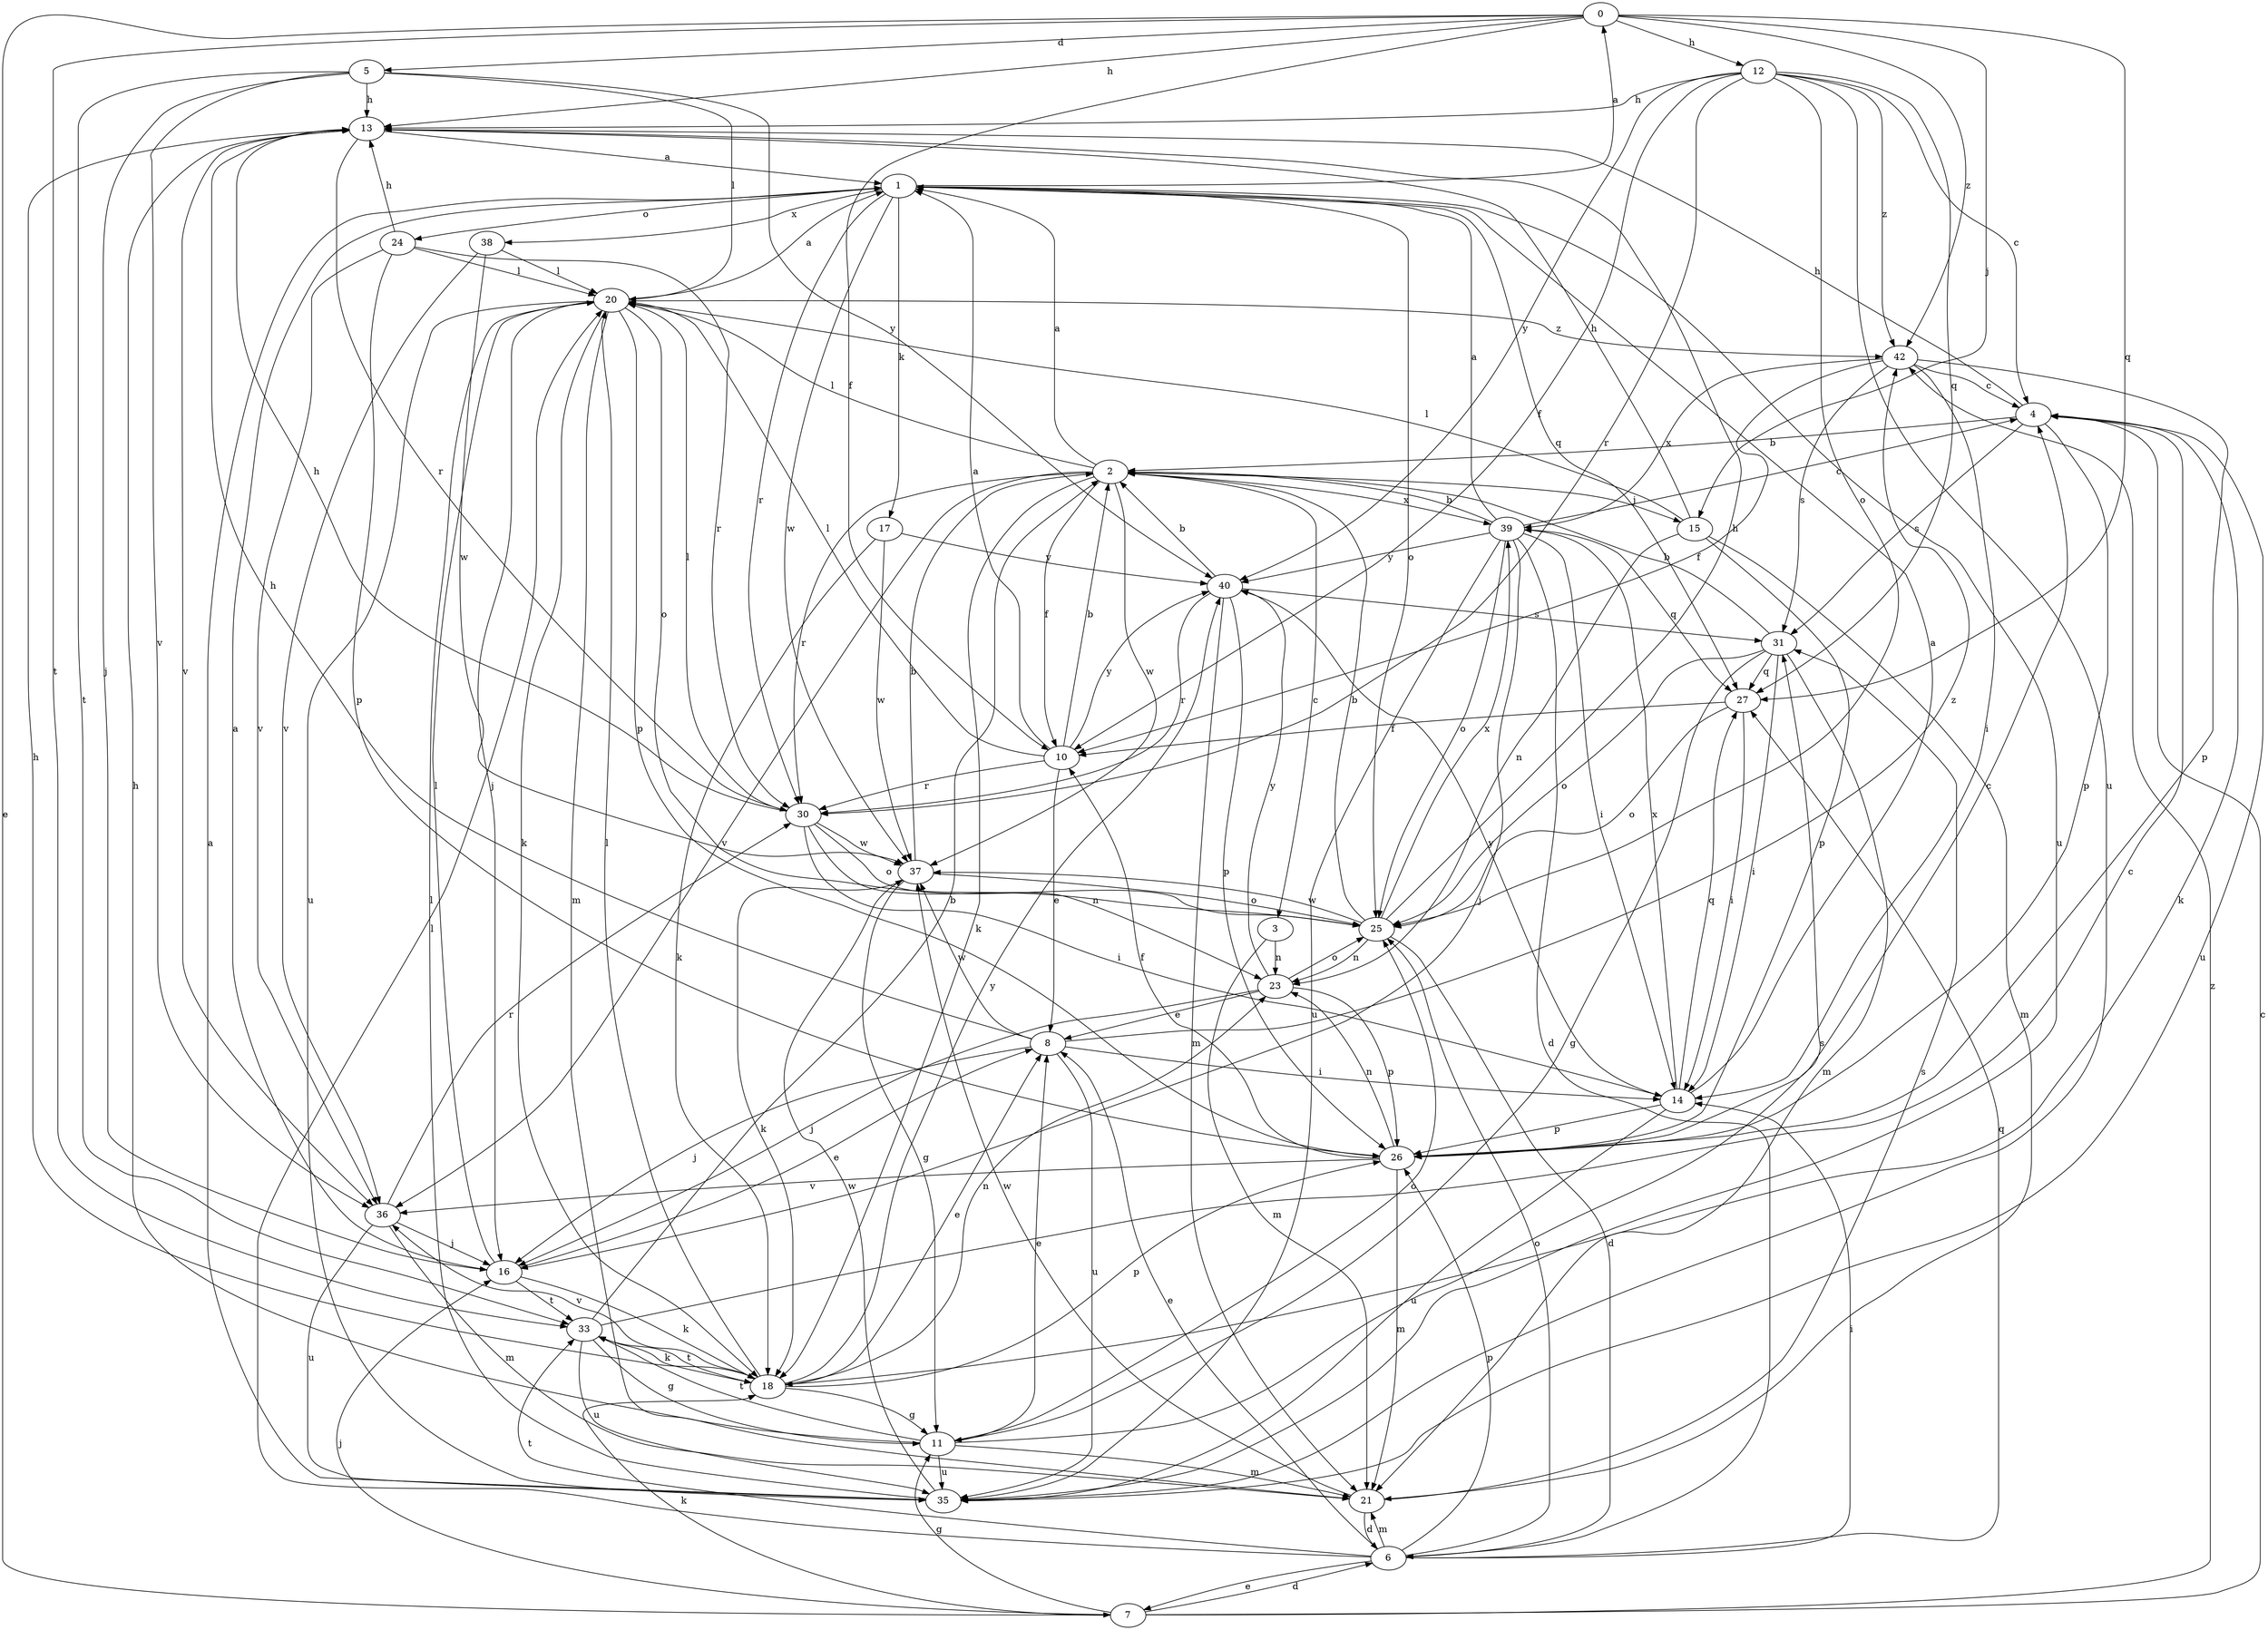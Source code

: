 strict digraph  {
0;
1;
2;
3;
4;
5;
6;
7;
8;
10;
11;
12;
13;
14;
15;
16;
17;
18;
20;
21;
23;
24;
25;
26;
27;
30;
31;
33;
35;
36;
37;
38;
39;
40;
42;
0 -> 5  [label=d];
0 -> 7  [label=e];
0 -> 10  [label=f];
0 -> 12  [label=h];
0 -> 13  [label=h];
0 -> 15  [label=j];
0 -> 27  [label=q];
0 -> 33  [label=t];
0 -> 42  [label=z];
1 -> 0  [label=a];
1 -> 17  [label=k];
1 -> 24  [label=o];
1 -> 25  [label=o];
1 -> 27  [label=q];
1 -> 30  [label=r];
1 -> 35  [label=u];
1 -> 37  [label=w];
1 -> 38  [label=x];
2 -> 1  [label=a];
2 -> 3  [label=c];
2 -> 10  [label=f];
2 -> 15  [label=j];
2 -> 18  [label=k];
2 -> 20  [label=l];
2 -> 30  [label=r];
2 -> 36  [label=v];
2 -> 37  [label=w];
2 -> 39  [label=x];
3 -> 21  [label=m];
3 -> 23  [label=n];
4 -> 2  [label=b];
4 -> 13  [label=h];
4 -> 18  [label=k];
4 -> 26  [label=p];
4 -> 31  [label=s];
4 -> 35  [label=u];
5 -> 13  [label=h];
5 -> 16  [label=j];
5 -> 20  [label=l];
5 -> 33  [label=t];
5 -> 36  [label=v];
5 -> 40  [label=y];
6 -> 7  [label=e];
6 -> 8  [label=e];
6 -> 14  [label=i];
6 -> 20  [label=l];
6 -> 21  [label=m];
6 -> 25  [label=o];
6 -> 26  [label=p];
6 -> 27  [label=q];
6 -> 33  [label=t];
7 -> 4  [label=c];
7 -> 6  [label=d];
7 -> 11  [label=g];
7 -> 16  [label=j];
7 -> 18  [label=k];
7 -> 42  [label=z];
8 -> 13  [label=h];
8 -> 14  [label=i];
8 -> 16  [label=j];
8 -> 35  [label=u];
8 -> 37  [label=w];
8 -> 42  [label=z];
10 -> 1  [label=a];
10 -> 2  [label=b];
10 -> 8  [label=e];
10 -> 20  [label=l];
10 -> 30  [label=r];
10 -> 40  [label=y];
11 -> 8  [label=e];
11 -> 13  [label=h];
11 -> 21  [label=m];
11 -> 25  [label=o];
11 -> 31  [label=s];
11 -> 33  [label=t];
11 -> 35  [label=u];
12 -> 4  [label=c];
12 -> 10  [label=f];
12 -> 13  [label=h];
12 -> 25  [label=o];
12 -> 27  [label=q];
12 -> 30  [label=r];
12 -> 35  [label=u];
12 -> 40  [label=y];
12 -> 42  [label=z];
13 -> 1  [label=a];
13 -> 30  [label=r];
13 -> 36  [label=v];
14 -> 1  [label=a];
14 -> 26  [label=p];
14 -> 27  [label=q];
14 -> 35  [label=u];
14 -> 39  [label=x];
14 -> 40  [label=y];
15 -> 13  [label=h];
15 -> 20  [label=l];
15 -> 21  [label=m];
15 -> 23  [label=n];
15 -> 26  [label=p];
16 -> 1  [label=a];
16 -> 8  [label=e];
16 -> 18  [label=k];
16 -> 20  [label=l];
16 -> 33  [label=t];
17 -> 18  [label=k];
17 -> 37  [label=w];
17 -> 40  [label=y];
18 -> 8  [label=e];
18 -> 11  [label=g];
18 -> 13  [label=h];
18 -> 20  [label=l];
18 -> 23  [label=n];
18 -> 26  [label=p];
18 -> 33  [label=t];
18 -> 36  [label=v];
18 -> 40  [label=y];
20 -> 1  [label=a];
20 -> 16  [label=j];
20 -> 18  [label=k];
20 -> 21  [label=m];
20 -> 25  [label=o];
20 -> 26  [label=p];
20 -> 35  [label=u];
20 -> 42  [label=z];
21 -> 6  [label=d];
21 -> 31  [label=s];
21 -> 37  [label=w];
23 -> 8  [label=e];
23 -> 16  [label=j];
23 -> 25  [label=o];
23 -> 26  [label=p];
23 -> 40  [label=y];
24 -> 13  [label=h];
24 -> 20  [label=l];
24 -> 26  [label=p];
24 -> 30  [label=r];
24 -> 36  [label=v];
25 -> 2  [label=b];
25 -> 6  [label=d];
25 -> 13  [label=h];
25 -> 23  [label=n];
25 -> 37  [label=w];
25 -> 39  [label=x];
26 -> 4  [label=c];
26 -> 10  [label=f];
26 -> 21  [label=m];
26 -> 23  [label=n];
26 -> 36  [label=v];
27 -> 10  [label=f];
27 -> 14  [label=i];
27 -> 25  [label=o];
30 -> 13  [label=h];
30 -> 14  [label=i];
30 -> 20  [label=l];
30 -> 23  [label=n];
30 -> 25  [label=o];
30 -> 37  [label=w];
31 -> 2  [label=b];
31 -> 11  [label=g];
31 -> 14  [label=i];
31 -> 21  [label=m];
31 -> 25  [label=o];
31 -> 27  [label=q];
33 -> 2  [label=b];
33 -> 4  [label=c];
33 -> 11  [label=g];
33 -> 18  [label=k];
33 -> 35  [label=u];
35 -> 1  [label=a];
35 -> 20  [label=l];
35 -> 37  [label=w];
36 -> 16  [label=j];
36 -> 21  [label=m];
36 -> 30  [label=r];
36 -> 35  [label=u];
37 -> 2  [label=b];
37 -> 11  [label=g];
37 -> 18  [label=k];
37 -> 25  [label=o];
38 -> 20  [label=l];
38 -> 36  [label=v];
38 -> 37  [label=w];
39 -> 1  [label=a];
39 -> 2  [label=b];
39 -> 4  [label=c];
39 -> 6  [label=d];
39 -> 14  [label=i];
39 -> 16  [label=j];
39 -> 25  [label=o];
39 -> 27  [label=q];
39 -> 35  [label=u];
39 -> 40  [label=y];
40 -> 2  [label=b];
40 -> 21  [label=m];
40 -> 26  [label=p];
40 -> 30  [label=r];
40 -> 31  [label=s];
42 -> 4  [label=c];
42 -> 10  [label=f];
42 -> 14  [label=i];
42 -> 26  [label=p];
42 -> 31  [label=s];
42 -> 39  [label=x];
}
